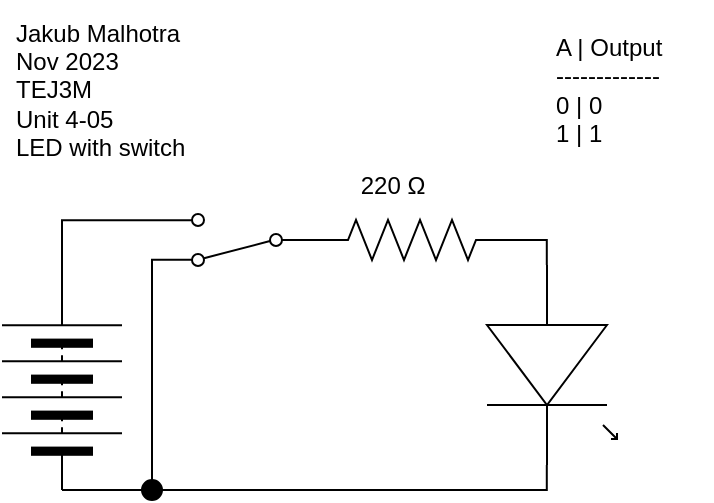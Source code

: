 <mxfile>
    <diagram id="dudxFzAu33095sjblUdI" name="Page-1">
        <mxGraphModel dx="476" dy="442" grid="1" gridSize="10" guides="1" tooltips="1" connect="1" arrows="1" fold="1" page="1" pageScale="1" pageWidth="827" pageHeight="1169" math="0" shadow="0">
            <root>
                <mxCell id="0"/>
                <mxCell id="1" parent="0"/>
                <mxCell id="2" value="&lt;div&gt;Jakub Malhotra&lt;/div&gt;&lt;div&gt;Nov 2023&lt;/div&gt;&lt;div&gt;TEJ3M&lt;/div&gt;&lt;div&gt;Unit 4-05&lt;/div&gt;&lt;div&gt;LED with switch&lt;/div&gt;" style="text;html=1;align=left;verticalAlign=middle;resizable=0;points=[];autosize=1;strokeColor=none;fillColor=none;" parent="1" vertex="1">
                    <mxGeometry x="50" y="30" width="110" height="90" as="geometry"/>
                </mxCell>
                <mxCell id="3" value="&lt;div&gt;A | Output&lt;/div&gt;&lt;div&gt;-------------&lt;/div&gt;&lt;div&gt;0 | 0&lt;/div&gt;&lt;div&gt;1 | 1&lt;/div&gt;" style="text;html=1;align=left;verticalAlign=middle;resizable=0;points=[];autosize=1;strokeColor=none;fillColor=none;" parent="1" vertex="1">
                    <mxGeometry x="320" y="40" width="80" height="70" as="geometry"/>
                </mxCell>
                <mxCell id="26" style="edgeStyle=orthogonalEdgeStyle;rounded=0;html=1;exitX=0;exitY=0.5;exitDx=0;exitDy=0;entryX=0;entryY=0.5;entryDx=0;entryDy=0;endArrow=none;endFill=0;" edge="1" parent="1" source="11" target="23">
                    <mxGeometry relative="1" as="geometry">
                        <Array as="points">
                            <mxPoint x="100" y="275"/>
                            <mxPoint x="100" y="275"/>
                        </Array>
                    </mxGeometry>
                </mxCell>
                <mxCell id="11" value="" style="pointerEvents=1;verticalLabelPosition=bottom;shadow=0;dashed=0;align=center;html=1;verticalAlign=top;shape=mxgraph.electrical.miscellaneous.batteryStack;rotation=-90;" parent="1" vertex="1">
                    <mxGeometry x="25" y="195" width="100" height="60" as="geometry"/>
                </mxCell>
                <mxCell id="24" style="edgeStyle=orthogonalEdgeStyle;rounded=0;html=1;exitX=1;exitY=0.54;exitDx=0;exitDy=0;exitPerimeter=0;entryX=1;entryY=0.5;entryDx=0;entryDy=0;endArrow=none;endFill=0;" edge="1" parent="1" source="13" target="23">
                    <mxGeometry relative="1" as="geometry">
                        <Array as="points">
                            <mxPoint x="317" y="275"/>
                        </Array>
                    </mxGeometry>
                </mxCell>
                <mxCell id="27" style="edgeStyle=orthogonalEdgeStyle;rounded=0;html=1;exitX=0;exitY=0.54;exitDx=0;exitDy=0;exitPerimeter=0;entryX=1;entryY=0.5;entryDx=0;entryDy=0;entryPerimeter=0;endArrow=none;endFill=0;" edge="1" parent="1" source="13" target="17">
                    <mxGeometry relative="1" as="geometry"/>
                </mxCell>
                <mxCell id="13" value="" style="verticalLabelPosition=bottom;shadow=0;dashed=0;align=center;html=1;verticalAlign=top;shape=mxgraph.electrical.opto_electronics.led_1;pointerEvents=1;rotation=90;" parent="1" vertex="1">
                    <mxGeometry x="270" y="180" width="100" height="65" as="geometry"/>
                </mxCell>
                <mxCell id="14" value="220&amp;nbsp;Ω&lt;br&gt;&amp;nbsp;" style="text;html=1;align=center;verticalAlign=middle;resizable=0;points=[];autosize=1;strokeColor=none;fillColor=none;" parent="1" vertex="1">
                    <mxGeometry x="210" y="110" width="60" height="40" as="geometry"/>
                </mxCell>
                <mxCell id="17" value="" style="pointerEvents=1;verticalLabelPosition=bottom;shadow=0;dashed=0;align=center;html=1;verticalAlign=top;shape=mxgraph.electrical.resistors.resistor_2;fontFamily=Helvetica;fontSize=11;fontColor=default;" parent="1" vertex="1">
                    <mxGeometry x="200" y="140" width="100" height="20" as="geometry"/>
                </mxCell>
                <mxCell id="19" style="edgeStyle=orthogonalEdgeStyle;html=1;exitX=1;exitY=0.88;exitDx=0;exitDy=0;entryX=1;entryY=0.5;entryDx=0;entryDy=0;rounded=0;endArrow=none;endFill=0;" edge="1" parent="1" source="18" target="11">
                    <mxGeometry relative="1" as="geometry"/>
                </mxCell>
                <mxCell id="25" style="edgeStyle=orthogonalEdgeStyle;rounded=0;html=1;exitX=1;exitY=0.12;exitDx=0;exitDy=0;entryX=0.5;entryY=0;entryDx=0;entryDy=0;endArrow=none;endFill=0;" edge="1" parent="1" source="18" target="23">
                    <mxGeometry relative="1" as="geometry">
                        <Array as="points">
                            <mxPoint x="120" y="160"/>
                            <mxPoint x="120" y="270"/>
                        </Array>
                    </mxGeometry>
                </mxCell>
                <mxCell id="18" value="" style="shape=mxgraph.electrical.electro-mechanical.twoWaySwitch;aspect=fixed;elSwitchState=2;rotation=-180;" vertex="1" parent="1">
                    <mxGeometry x="125" y="137" width="75" height="26" as="geometry"/>
                </mxCell>
                <mxCell id="23" value="" style="ellipse;whiteSpace=wrap;html=1;aspect=fixed;strokeColor=#000000;fillStyle=solid;fillColor=#000000;" vertex="1" parent="1">
                    <mxGeometry x="115" y="270" width="10" height="10" as="geometry"/>
                </mxCell>
            </root>
        </mxGraphModel>
    </diagram>
</mxfile>